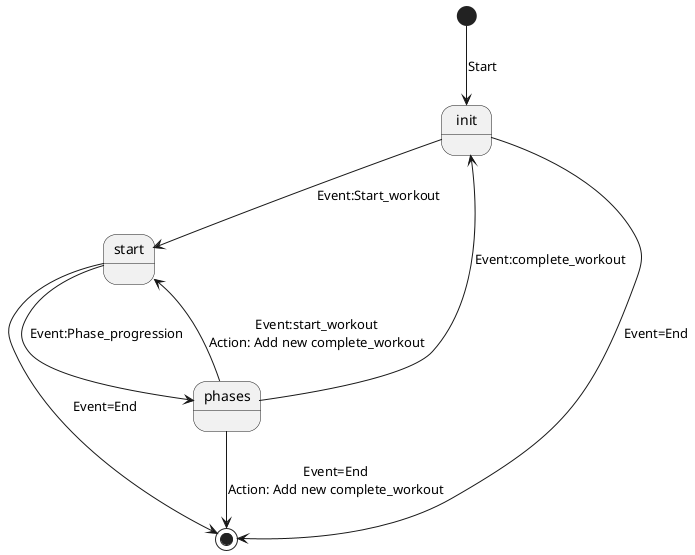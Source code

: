 @startuml


state init
state start
state phases



[*] --> init : Start

init --> start : Event:Start_workout
init --> [*]  : Event=End
start --> phases : Event:Phase_progression
phases --> init  : Event:complete_workout
phases --> start : Event:start_workout\nAction: Add new complete_workout
phases --> [*]  : Event=End\nAction: Add new complete_workout
start --> [*]  : Event=End


@enduml
